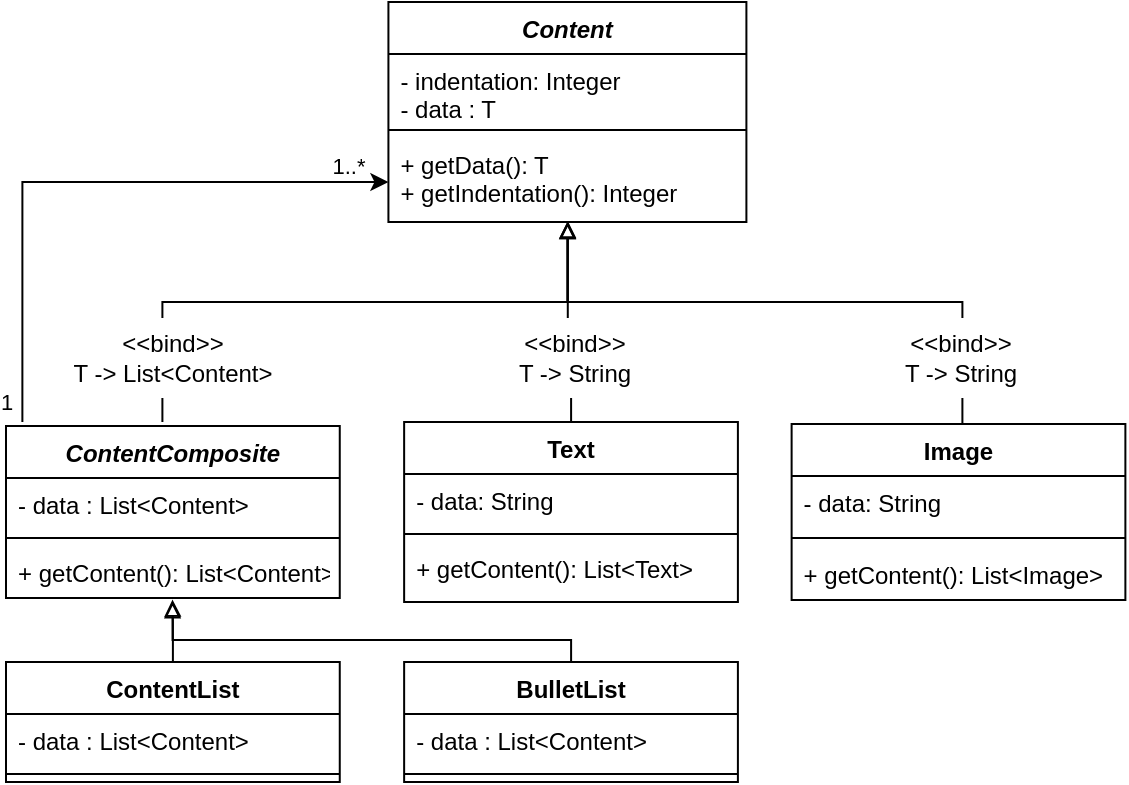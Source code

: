 <mxfile version="20.5.1" type="device"><diagram id="xyydydcrUOdEiM7aWVyC" name="Page-1"><mxGraphModel dx="1639" dy="807" grid="1" gridSize="10" guides="1" tooltips="1" connect="1" arrows="1" fold="1" page="1" pageScale="1" pageWidth="1654" pageHeight="2336" math="0" shadow="0"><root><mxCell id="0"/><mxCell id="1" parent="0"/><mxCell id="rjQxzgwn24MS3In0Xikp-1" style="edgeStyle=orthogonalEdgeStyle;rounded=0;orthogonalLoop=1;jettySize=auto;html=1;entryX=0.501;entryY=1;entryDx=0;entryDy=0;entryPerimeter=0;startArrow=none;startFill=0;endArrow=block;endFill=0;" edge="1" parent="1" source="rjQxzgwn24MS3In0Xikp-2" target="rjQxzgwn24MS3In0Xikp-22"><mxGeometry relative="1" as="geometry"/></mxCell><mxCell id="rjQxzgwn24MS3In0Xikp-2" value="Text" style="swimlane;fontStyle=1;align=center;verticalAlign=top;childLayout=stackLayout;horizontal=1;startSize=26;horizontalStack=0;resizeParent=1;resizeParentMax=0;resizeLast=0;collapsible=1;marginBottom=0;" vertex="1" parent="1"><mxGeometry x="239.07" y="250" width="166.88" height="90" as="geometry"/></mxCell><mxCell id="rjQxzgwn24MS3In0Xikp-3" value="- data: String" style="text;strokeColor=none;fillColor=none;align=left;verticalAlign=top;spacingLeft=4;spacingRight=4;overflow=hidden;rotatable=0;points=[[0,0.5],[1,0.5]];portConstraint=eastwest;" vertex="1" parent="rjQxzgwn24MS3In0Xikp-2"><mxGeometry y="26" width="166.88" height="26" as="geometry"/></mxCell><mxCell id="rjQxzgwn24MS3In0Xikp-4" value="" style="line;strokeWidth=1;fillColor=none;align=left;verticalAlign=middle;spacingTop=-1;spacingLeft=3;spacingRight=3;rotatable=0;labelPosition=right;points=[];portConstraint=eastwest;strokeColor=inherit;" vertex="1" parent="rjQxzgwn24MS3In0Xikp-2"><mxGeometry y="52" width="166.88" height="8" as="geometry"/></mxCell><mxCell id="rjQxzgwn24MS3In0Xikp-5" value="+ getContent(): List&lt;Text&gt;" style="text;strokeColor=none;fillColor=none;align=left;verticalAlign=top;spacingLeft=4;spacingRight=4;overflow=hidden;rotatable=0;points=[[0,0.5],[1,0.5]];portConstraint=eastwest;" vertex="1" parent="rjQxzgwn24MS3In0Xikp-2"><mxGeometry y="60" width="166.88" height="30" as="geometry"/></mxCell><mxCell id="rjQxzgwn24MS3In0Xikp-6" style="edgeStyle=orthogonalEdgeStyle;rounded=0;orthogonalLoop=1;jettySize=auto;html=1;entryX=0.5;entryY=1;entryDx=0;entryDy=0;startArrow=none;startFill=0;endArrow=block;endFill=0;" edge="1" parent="1" source="rjQxzgwn24MS3In0Xikp-7" target="rjQxzgwn24MS3In0Xikp-19"><mxGeometry relative="1" as="geometry"><Array as="points"><mxPoint x="518.19" y="190"/><mxPoint x="320.19" y="190"/></Array></mxGeometry></mxCell><mxCell id="rjQxzgwn24MS3In0Xikp-7" value="Image" style="swimlane;fontStyle=1;align=center;verticalAlign=top;childLayout=stackLayout;horizontal=1;startSize=26;horizontalStack=0;resizeParent=1;resizeParentMax=0;resizeLast=0;collapsible=1;marginBottom=0;" vertex="1" parent="1"><mxGeometry x="432.81" y="251" width="166.88" height="88" as="geometry"/></mxCell><mxCell id="rjQxzgwn24MS3In0Xikp-8" value="- data: String" style="text;strokeColor=none;fillColor=none;align=left;verticalAlign=top;spacingLeft=4;spacingRight=4;overflow=hidden;rotatable=0;points=[[0,0.5],[1,0.5]];portConstraint=eastwest;" vertex="1" parent="rjQxzgwn24MS3In0Xikp-7"><mxGeometry y="26" width="166.88" height="26" as="geometry"/></mxCell><mxCell id="rjQxzgwn24MS3In0Xikp-9" value="" style="line;strokeWidth=1;fillColor=none;align=left;verticalAlign=middle;spacingTop=-1;spacingLeft=3;spacingRight=3;rotatable=0;labelPosition=right;points=[];portConstraint=eastwest;strokeColor=inherit;" vertex="1" parent="rjQxzgwn24MS3In0Xikp-7"><mxGeometry y="52" width="166.88" height="10" as="geometry"/></mxCell><mxCell id="rjQxzgwn24MS3In0Xikp-10" value="+ getContent(): List&lt;Image&gt;" style="text;strokeColor=none;fillColor=none;align=left;verticalAlign=top;spacingLeft=4;spacingRight=4;overflow=hidden;rotatable=0;points=[[0,0.5],[1,0.5]];portConstraint=eastwest;" vertex="1" parent="rjQxzgwn24MS3In0Xikp-7"><mxGeometry y="62" width="166.88" height="26" as="geometry"/></mxCell><mxCell id="rjQxzgwn24MS3In0Xikp-11" style="edgeStyle=orthogonalEdgeStyle;rounded=0;orthogonalLoop=1;jettySize=auto;html=1;entryX=0;entryY=0.5;entryDx=0;entryDy=0;" edge="1" parent="1" target="rjQxzgwn24MS3In0Xikp-22"><mxGeometry relative="1" as="geometry"><Array as="points"><mxPoint x="48" y="130"/><mxPoint x="231" y="130"/></Array><mxPoint x="48.19" y="250" as="sourcePoint"/><mxPoint x="208.19" y="115" as="targetPoint"/></mxGeometry></mxCell><mxCell id="rjQxzgwn24MS3In0Xikp-12" value="1" style="edgeLabel;html=1;align=center;verticalAlign=middle;resizable=0;points=[];" vertex="1" connectable="0" parent="rjQxzgwn24MS3In0Xikp-11"><mxGeometry x="-0.936" y="1" relative="1" as="geometry"><mxPoint x="-7" y="-1" as="offset"/></mxGeometry></mxCell><mxCell id="rjQxzgwn24MS3In0Xikp-13" value="1..*" style="edgeLabel;html=1;align=center;verticalAlign=middle;resizable=0;points=[];" vertex="1" connectable="0" parent="rjQxzgwn24MS3In0Xikp-11"><mxGeometry x="0.799" y="3" relative="1" as="geometry"><mxPoint x="9" y="-5" as="offset"/></mxGeometry></mxCell><mxCell id="rjQxzgwn24MS3In0Xikp-14" value="ContentComposite" style="swimlane;fontStyle=3;align=center;verticalAlign=top;childLayout=stackLayout;horizontal=1;startSize=26;horizontalStack=0;resizeParent=1;resizeParentMax=0;resizeLast=0;collapsible=1;marginBottom=0;" vertex="1" parent="1"><mxGeometry x="40" y="252" width="166.88" height="86" as="geometry"/></mxCell><mxCell id="rjQxzgwn24MS3In0Xikp-15" value="- data : List&lt;Content&gt;" style="text;strokeColor=none;fillColor=none;align=left;verticalAlign=top;spacingLeft=4;spacingRight=4;overflow=hidden;rotatable=0;points=[[0,0.5],[1,0.5]];portConstraint=eastwest;" vertex="1" parent="rjQxzgwn24MS3In0Xikp-14"><mxGeometry y="26" width="166.88" height="26" as="geometry"/></mxCell><mxCell id="rjQxzgwn24MS3In0Xikp-16" value="" style="line;strokeWidth=1;fillColor=none;align=left;verticalAlign=middle;spacingTop=-1;spacingLeft=3;spacingRight=3;rotatable=0;labelPosition=right;points=[];portConstraint=eastwest;strokeColor=inherit;" vertex="1" parent="rjQxzgwn24MS3In0Xikp-14"><mxGeometry y="52" width="166.88" height="8" as="geometry"/></mxCell><mxCell id="rjQxzgwn24MS3In0Xikp-17" value="+ getContent(): List&lt;Content&gt;" style="text;strokeColor=none;fillColor=none;align=left;verticalAlign=top;spacingLeft=4;spacingRight=4;overflow=hidden;rotatable=0;points=[[0,0.5],[1,0.5]];portConstraint=eastwest;" vertex="1" parent="rjQxzgwn24MS3In0Xikp-14"><mxGeometry y="60" width="166.88" height="26" as="geometry"/></mxCell><mxCell id="rjQxzgwn24MS3In0Xikp-18" style="edgeStyle=orthogonalEdgeStyle;rounded=0;orthogonalLoop=1;jettySize=auto;html=1;endArrow=none;endFill=0;startArrow=block;startFill=0;exitX=0.501;exitY=0.988;exitDx=0;exitDy=0;exitPerimeter=0;" edge="1" parent="1" source="rjQxzgwn24MS3In0Xikp-22"><mxGeometry relative="1" as="geometry"><Array as="points"><mxPoint x="321.19" y="190"/><mxPoint x="118.19" y="190"/><mxPoint x="118.19" y="250"/></Array><mxPoint x="118.19" y="250" as="targetPoint"/></mxGeometry></mxCell><mxCell id="rjQxzgwn24MS3In0Xikp-19" value="Content" style="swimlane;fontStyle=3;align=center;verticalAlign=top;childLayout=stackLayout;horizontal=1;startSize=26;horizontalStack=0;resizeParent=1;resizeParentMax=0;resizeLast=0;collapsible=1;marginBottom=0;" vertex="1" parent="1"><mxGeometry x="231.21" y="40" width="178.99" height="110" as="geometry"/></mxCell><mxCell id="rjQxzgwn24MS3In0Xikp-20" value="- indentation: Integer&#10;- data : T" style="text;strokeColor=none;fillColor=none;align=left;verticalAlign=top;spacingLeft=4;spacingRight=4;overflow=hidden;rotatable=0;points=[[0,0.5],[1,0.5]];portConstraint=eastwest;" vertex="1" parent="rjQxzgwn24MS3In0Xikp-19"><mxGeometry y="26" width="178.99" height="34" as="geometry"/></mxCell><mxCell id="rjQxzgwn24MS3In0Xikp-21" value="" style="line;strokeWidth=1;fillColor=none;align=left;verticalAlign=middle;spacingTop=-1;spacingLeft=3;spacingRight=3;rotatable=0;labelPosition=right;points=[];portConstraint=eastwest;strokeColor=inherit;" vertex="1" parent="rjQxzgwn24MS3In0Xikp-19"><mxGeometry y="60" width="178.99" height="8" as="geometry"/></mxCell><mxCell id="rjQxzgwn24MS3In0Xikp-22" value="+ getData(): T&#10;+ getIndentation(): Integer" style="text;strokeColor=none;fillColor=none;align=left;verticalAlign=top;spacingLeft=4;spacingRight=4;overflow=hidden;rotatable=0;points=[[0,0.5],[1,0.5]];portConstraint=eastwest;" vertex="1" parent="rjQxzgwn24MS3In0Xikp-19"><mxGeometry y="68" width="178.99" height="42" as="geometry"/></mxCell><mxCell id="rjQxzgwn24MS3In0Xikp-23" value="&amp;lt;&amp;lt;bind&amp;gt;&amp;gt;&lt;br&gt;T -&amp;gt; String" style="text;html=1;align=center;verticalAlign=middle;resizable=0;points=[];autosize=1;strokeColor=none;fillColor=default;dashed=1;" vertex="1" parent="1"><mxGeometry x="283.51" y="198" width="80" height="40" as="geometry"/></mxCell><mxCell id="rjQxzgwn24MS3In0Xikp-24" value="&amp;lt;&amp;lt;bind&amp;gt;&amp;gt;&lt;br&gt;T -&amp;gt; String" style="text;html=1;align=center;verticalAlign=middle;resizable=0;points=[];autosize=1;strokeColor=none;fillColor=default;dashed=1;" vertex="1" parent="1"><mxGeometry x="477.25" y="198" width="80" height="40" as="geometry"/></mxCell><mxCell id="rjQxzgwn24MS3In0Xikp-25" value="&amp;lt;&amp;lt;bind&amp;gt;&amp;gt;&lt;br&gt;T -&amp;gt; List&amp;lt;Content&amp;gt;" style="text;html=1;align=center;verticalAlign=middle;resizable=0;points=[];autosize=1;strokeColor=none;fillColor=default;dashed=1;" vertex="1" parent="1"><mxGeometry x="63.44" y="198" width="120" height="40" as="geometry"/></mxCell><mxCell id="rjQxzgwn24MS3In0Xikp-26" style="edgeStyle=orthogonalEdgeStyle;rounded=0;orthogonalLoop=1;jettySize=auto;html=1;entryX=0.499;entryY=1.031;entryDx=0;entryDy=0;entryPerimeter=0;endArrow=block;endFill=0;" edge="1" parent="1" source="rjQxzgwn24MS3In0Xikp-27" target="rjQxzgwn24MS3In0Xikp-17"><mxGeometry relative="1" as="geometry"/></mxCell><mxCell id="rjQxzgwn24MS3In0Xikp-27" value="ContentList" style="swimlane;fontStyle=1;align=center;verticalAlign=top;childLayout=stackLayout;horizontal=1;startSize=26;horizontalStack=0;resizeParent=1;resizeParentMax=0;resizeLast=0;collapsible=1;marginBottom=0;" vertex="1" parent="1"><mxGeometry x="40" y="370" width="166.88" height="60" as="geometry"/></mxCell><mxCell id="rjQxzgwn24MS3In0Xikp-28" value="- data : List&lt;Content&gt;" style="text;strokeColor=none;fillColor=none;align=left;verticalAlign=top;spacingLeft=4;spacingRight=4;overflow=hidden;rotatable=0;points=[[0,0.5],[1,0.5]];portConstraint=eastwest;" vertex="1" parent="rjQxzgwn24MS3In0Xikp-27"><mxGeometry y="26" width="166.88" height="26" as="geometry"/></mxCell><mxCell id="rjQxzgwn24MS3In0Xikp-29" value="" style="line;strokeWidth=1;fillColor=none;align=left;verticalAlign=middle;spacingTop=-1;spacingLeft=3;spacingRight=3;rotatable=0;labelPosition=right;points=[];portConstraint=eastwest;strokeColor=inherit;" vertex="1" parent="rjQxzgwn24MS3In0Xikp-27"><mxGeometry y="52" width="166.88" height="8" as="geometry"/></mxCell><mxCell id="rjQxzgwn24MS3In0Xikp-30" style="edgeStyle=orthogonalEdgeStyle;rounded=0;orthogonalLoop=1;jettySize=auto;html=1;entryX=0.499;entryY=1.062;entryDx=0;entryDy=0;entryPerimeter=0;endArrow=block;endFill=0;" edge="1" parent="1" source="rjQxzgwn24MS3In0Xikp-31" target="rjQxzgwn24MS3In0Xikp-17"><mxGeometry relative="1" as="geometry"><Array as="points"><mxPoint x="323" y="359"/><mxPoint x="123" y="359"/></Array></mxGeometry></mxCell><mxCell id="rjQxzgwn24MS3In0Xikp-31" value="BulletList" style="swimlane;fontStyle=1;align=center;verticalAlign=top;childLayout=stackLayout;horizontal=1;startSize=26;horizontalStack=0;resizeParent=1;resizeParentMax=0;resizeLast=0;collapsible=1;marginBottom=0;" vertex="1" parent="1"><mxGeometry x="239.07" y="370" width="166.88" height="60" as="geometry"/></mxCell><mxCell id="rjQxzgwn24MS3In0Xikp-32" value="- data : List&lt;Content&gt;" style="text;strokeColor=none;fillColor=none;align=left;verticalAlign=top;spacingLeft=4;spacingRight=4;overflow=hidden;rotatable=0;points=[[0,0.5],[1,0.5]];portConstraint=eastwest;" vertex="1" parent="rjQxzgwn24MS3In0Xikp-31"><mxGeometry y="26" width="166.88" height="26" as="geometry"/></mxCell><mxCell id="rjQxzgwn24MS3In0Xikp-33" value="" style="line;strokeWidth=1;fillColor=none;align=left;verticalAlign=middle;spacingTop=-1;spacingLeft=3;spacingRight=3;rotatable=0;labelPosition=right;points=[];portConstraint=eastwest;strokeColor=inherit;" vertex="1" parent="rjQxzgwn24MS3In0Xikp-31"><mxGeometry y="52" width="166.88" height="8" as="geometry"/></mxCell></root></mxGraphModel></diagram></mxfile>